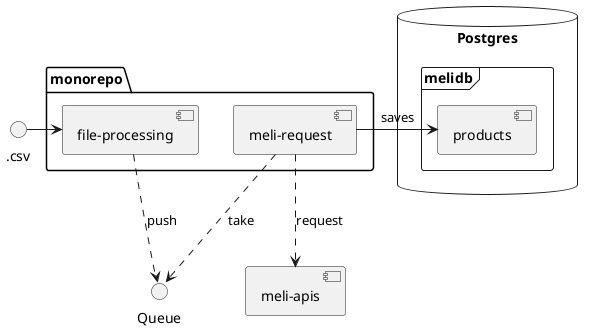 @startuml component

package "monorepo" {
  [file-processing]
  [meli-request]
}

.csv -> [file-processing]
[file-processing] ..> Queue: push
[meli-request] ..> Queue : take
[meli-request] ..> [meli-apis] : request


database "Postgres" {
  frame "melidb" {
    [products]
  }
}

[meli-request] -> [products] : saves

@enduml
